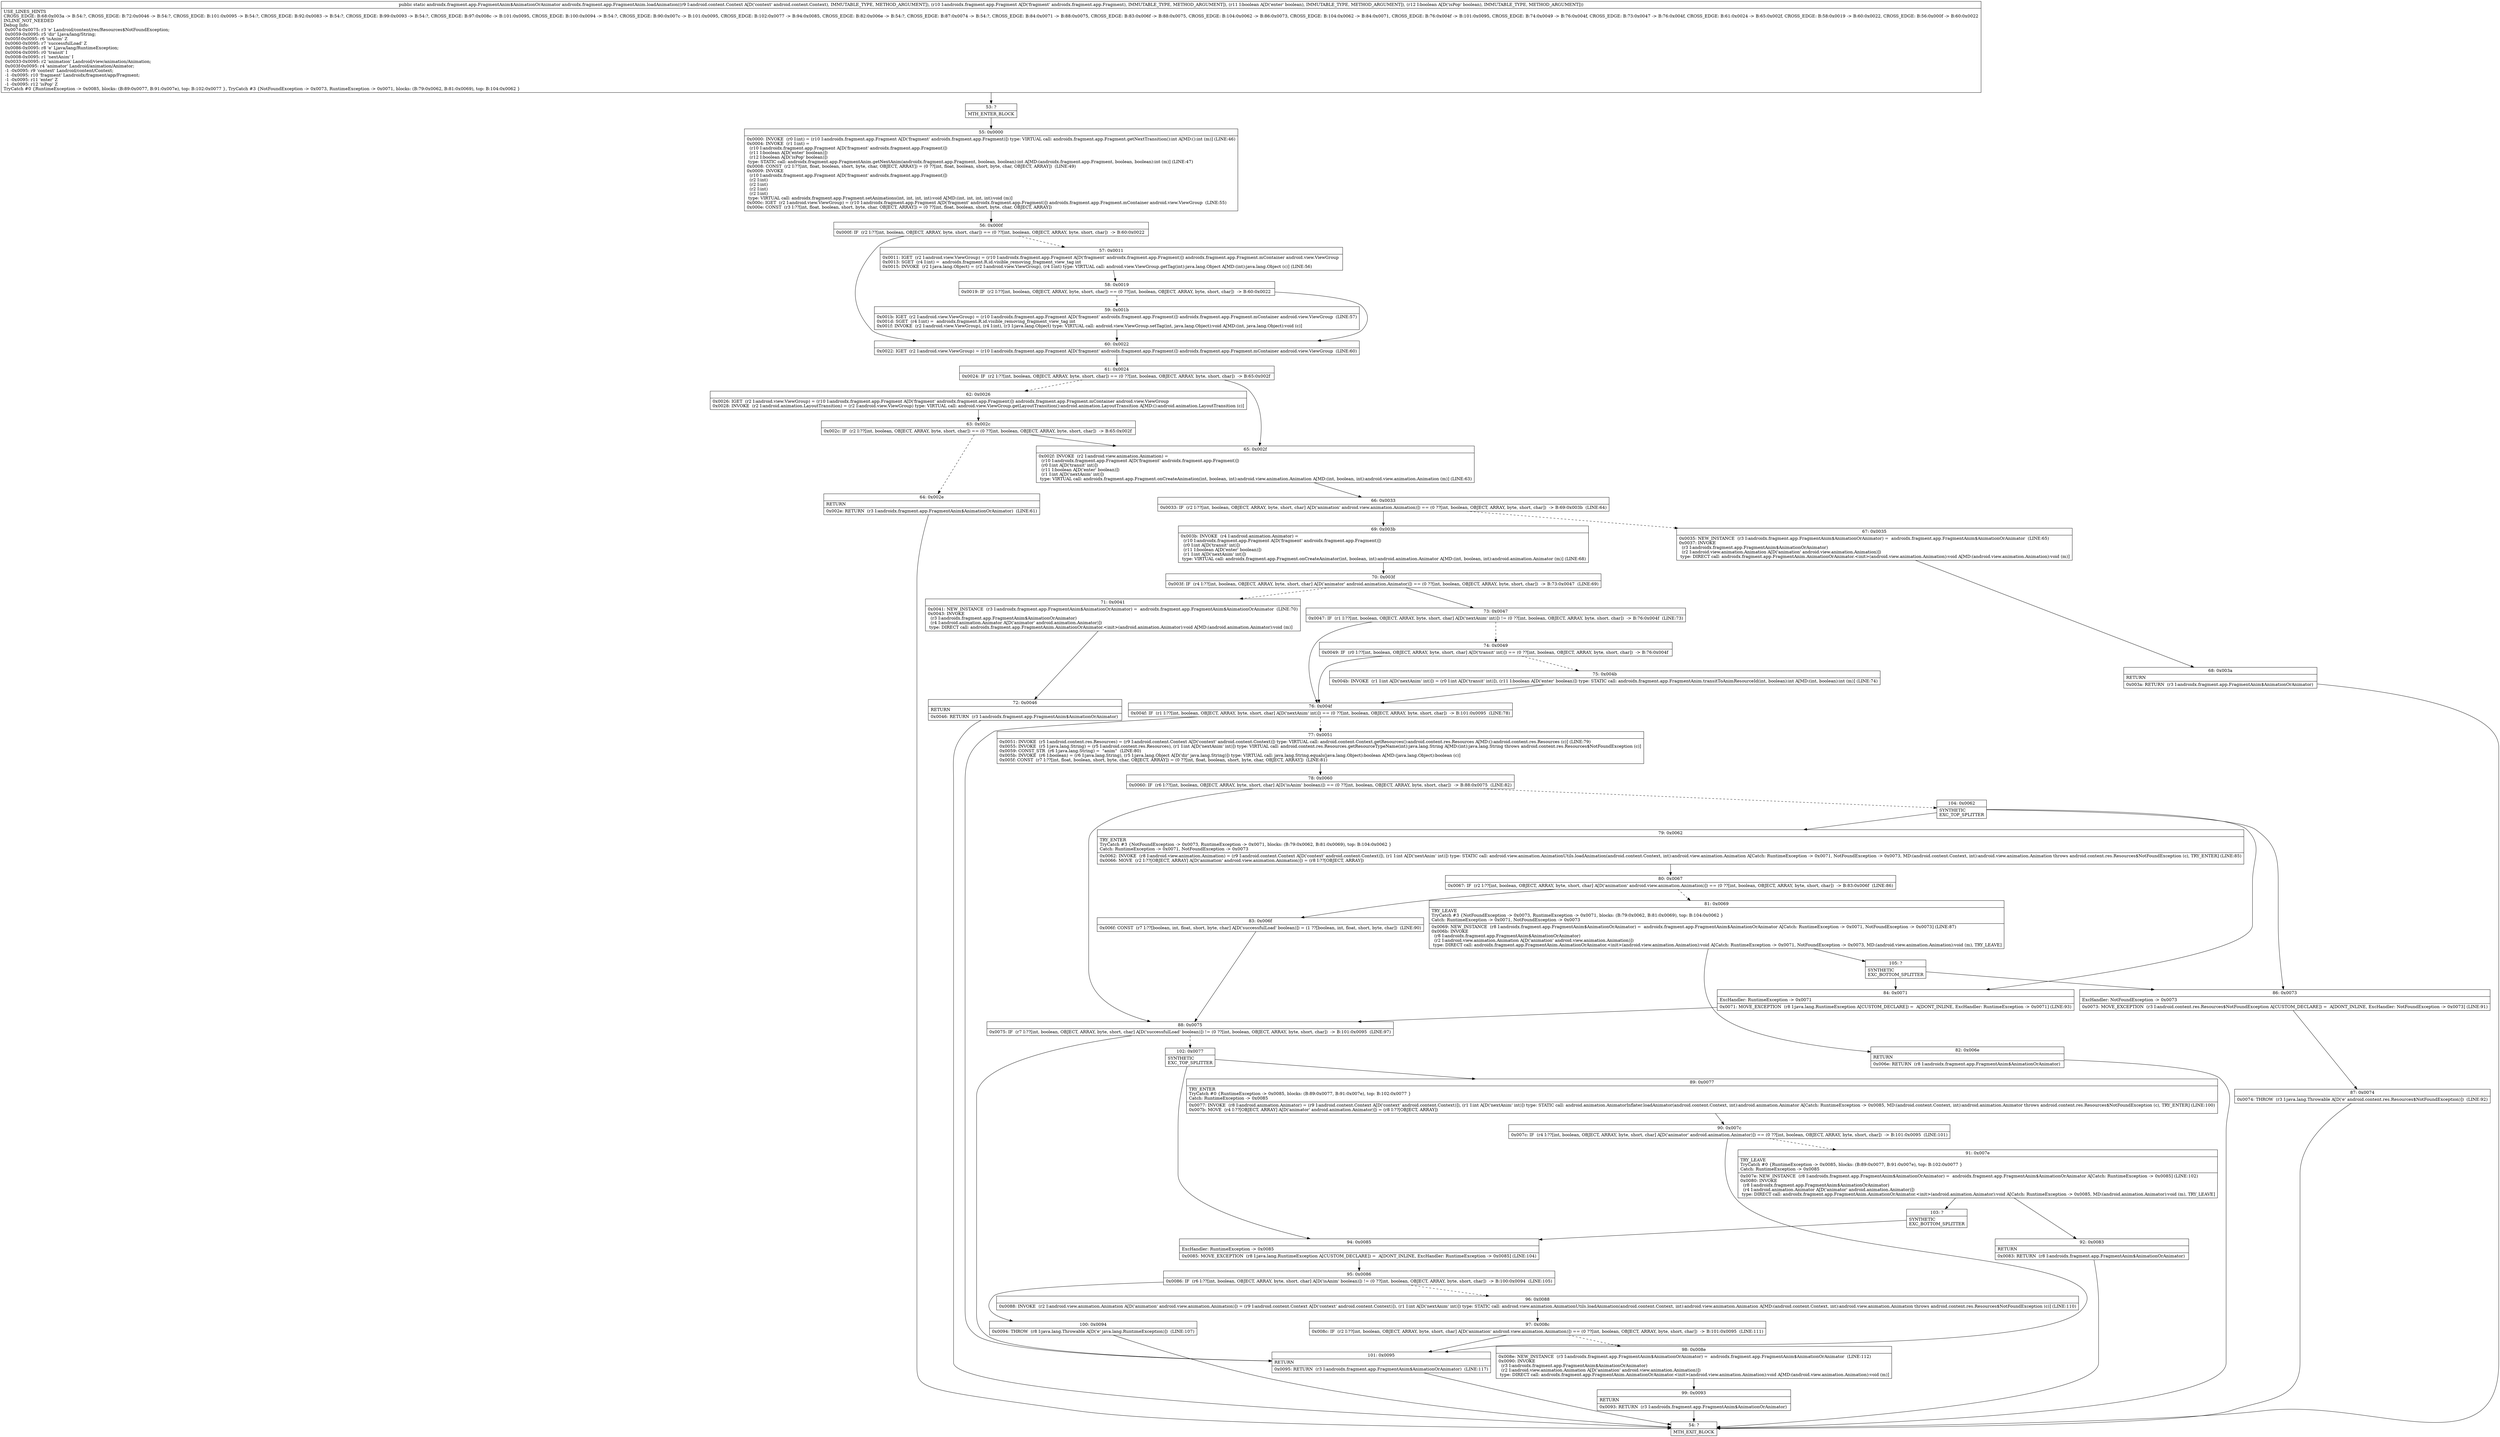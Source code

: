 digraph "CFG forandroidx.fragment.app.FragmentAnim.loadAnimation(Landroid\/content\/Context;Landroidx\/fragment\/app\/Fragment;ZZ)Landroidx\/fragment\/app\/FragmentAnim$AnimationOrAnimator;" {
Node_53 [shape=record,label="{53\:\ ?|MTH_ENTER_BLOCK\l}"];
Node_55 [shape=record,label="{55\:\ 0x0000|0x0000: INVOKE  (r0 I:int) = (r10 I:androidx.fragment.app.Fragment A[D('fragment' androidx.fragment.app.Fragment)]) type: VIRTUAL call: androidx.fragment.app.Fragment.getNextTransition():int A[MD:():int (m)] (LINE:46)\l0x0004: INVOKE  (r1 I:int) = \l  (r10 I:androidx.fragment.app.Fragment A[D('fragment' androidx.fragment.app.Fragment)])\l  (r11 I:boolean A[D('enter' boolean)])\l  (r12 I:boolean A[D('isPop' boolean)])\l type: STATIC call: androidx.fragment.app.FragmentAnim.getNextAnim(androidx.fragment.app.Fragment, boolean, boolean):int A[MD:(androidx.fragment.app.Fragment, boolean, boolean):int (m)] (LINE:47)\l0x0008: CONST  (r2 I:??[int, float, boolean, short, byte, char, OBJECT, ARRAY]) = (0 ??[int, float, boolean, short, byte, char, OBJECT, ARRAY])  (LINE:49)\l0x0009: INVOKE  \l  (r10 I:androidx.fragment.app.Fragment A[D('fragment' androidx.fragment.app.Fragment)])\l  (r2 I:int)\l  (r2 I:int)\l  (r2 I:int)\l  (r2 I:int)\l type: VIRTUAL call: androidx.fragment.app.Fragment.setAnimations(int, int, int, int):void A[MD:(int, int, int, int):void (m)]\l0x000c: IGET  (r2 I:android.view.ViewGroup) = (r10 I:androidx.fragment.app.Fragment A[D('fragment' androidx.fragment.app.Fragment)]) androidx.fragment.app.Fragment.mContainer android.view.ViewGroup  (LINE:55)\l0x000e: CONST  (r3 I:??[int, float, boolean, short, byte, char, OBJECT, ARRAY]) = (0 ??[int, float, boolean, short, byte, char, OBJECT, ARRAY]) \l}"];
Node_56 [shape=record,label="{56\:\ 0x000f|0x000f: IF  (r2 I:??[int, boolean, OBJECT, ARRAY, byte, short, char]) == (0 ??[int, boolean, OBJECT, ARRAY, byte, short, char])  \-\> B:60:0x0022 \l}"];
Node_57 [shape=record,label="{57\:\ 0x0011|0x0011: IGET  (r2 I:android.view.ViewGroup) = (r10 I:androidx.fragment.app.Fragment A[D('fragment' androidx.fragment.app.Fragment)]) androidx.fragment.app.Fragment.mContainer android.view.ViewGroup \l0x0013: SGET  (r4 I:int) =  androidx.fragment.R.id.visible_removing_fragment_view_tag int \l0x0015: INVOKE  (r2 I:java.lang.Object) = (r2 I:android.view.ViewGroup), (r4 I:int) type: VIRTUAL call: android.view.ViewGroup.getTag(int):java.lang.Object A[MD:(int):java.lang.Object (c)] (LINE:56)\l}"];
Node_58 [shape=record,label="{58\:\ 0x0019|0x0019: IF  (r2 I:??[int, boolean, OBJECT, ARRAY, byte, short, char]) == (0 ??[int, boolean, OBJECT, ARRAY, byte, short, char])  \-\> B:60:0x0022 \l}"];
Node_59 [shape=record,label="{59\:\ 0x001b|0x001b: IGET  (r2 I:android.view.ViewGroup) = (r10 I:androidx.fragment.app.Fragment A[D('fragment' androidx.fragment.app.Fragment)]) androidx.fragment.app.Fragment.mContainer android.view.ViewGroup  (LINE:57)\l0x001d: SGET  (r4 I:int) =  androidx.fragment.R.id.visible_removing_fragment_view_tag int \l0x001f: INVOKE  (r2 I:android.view.ViewGroup), (r4 I:int), (r3 I:java.lang.Object) type: VIRTUAL call: android.view.ViewGroup.setTag(int, java.lang.Object):void A[MD:(int, java.lang.Object):void (c)]\l}"];
Node_60 [shape=record,label="{60\:\ 0x0022|0x0022: IGET  (r2 I:android.view.ViewGroup) = (r10 I:androidx.fragment.app.Fragment A[D('fragment' androidx.fragment.app.Fragment)]) androidx.fragment.app.Fragment.mContainer android.view.ViewGroup  (LINE:60)\l}"];
Node_61 [shape=record,label="{61\:\ 0x0024|0x0024: IF  (r2 I:??[int, boolean, OBJECT, ARRAY, byte, short, char]) == (0 ??[int, boolean, OBJECT, ARRAY, byte, short, char])  \-\> B:65:0x002f \l}"];
Node_62 [shape=record,label="{62\:\ 0x0026|0x0026: IGET  (r2 I:android.view.ViewGroup) = (r10 I:androidx.fragment.app.Fragment A[D('fragment' androidx.fragment.app.Fragment)]) androidx.fragment.app.Fragment.mContainer android.view.ViewGroup \l0x0028: INVOKE  (r2 I:android.animation.LayoutTransition) = (r2 I:android.view.ViewGroup) type: VIRTUAL call: android.view.ViewGroup.getLayoutTransition():android.animation.LayoutTransition A[MD:():android.animation.LayoutTransition (c)]\l}"];
Node_63 [shape=record,label="{63\:\ 0x002c|0x002c: IF  (r2 I:??[int, boolean, OBJECT, ARRAY, byte, short, char]) == (0 ??[int, boolean, OBJECT, ARRAY, byte, short, char])  \-\> B:65:0x002f \l}"];
Node_64 [shape=record,label="{64\:\ 0x002e|RETURN\l|0x002e: RETURN  (r3 I:androidx.fragment.app.FragmentAnim$AnimationOrAnimator)  (LINE:61)\l}"];
Node_54 [shape=record,label="{54\:\ ?|MTH_EXIT_BLOCK\l}"];
Node_65 [shape=record,label="{65\:\ 0x002f|0x002f: INVOKE  (r2 I:android.view.animation.Animation) = \l  (r10 I:androidx.fragment.app.Fragment A[D('fragment' androidx.fragment.app.Fragment)])\l  (r0 I:int A[D('transit' int)])\l  (r11 I:boolean A[D('enter' boolean)])\l  (r1 I:int A[D('nextAnim' int)])\l type: VIRTUAL call: androidx.fragment.app.Fragment.onCreateAnimation(int, boolean, int):android.view.animation.Animation A[MD:(int, boolean, int):android.view.animation.Animation (m)] (LINE:63)\l}"];
Node_66 [shape=record,label="{66\:\ 0x0033|0x0033: IF  (r2 I:??[int, boolean, OBJECT, ARRAY, byte, short, char] A[D('animation' android.view.animation.Animation)]) == (0 ??[int, boolean, OBJECT, ARRAY, byte, short, char])  \-\> B:69:0x003b  (LINE:64)\l}"];
Node_67 [shape=record,label="{67\:\ 0x0035|0x0035: NEW_INSTANCE  (r3 I:androidx.fragment.app.FragmentAnim$AnimationOrAnimator) =  androidx.fragment.app.FragmentAnim$AnimationOrAnimator  (LINE:65)\l0x0037: INVOKE  \l  (r3 I:androidx.fragment.app.FragmentAnim$AnimationOrAnimator)\l  (r2 I:android.view.animation.Animation A[D('animation' android.view.animation.Animation)])\l type: DIRECT call: androidx.fragment.app.FragmentAnim.AnimationOrAnimator.\<init\>(android.view.animation.Animation):void A[MD:(android.view.animation.Animation):void (m)]\l}"];
Node_68 [shape=record,label="{68\:\ 0x003a|RETURN\l|0x003a: RETURN  (r3 I:androidx.fragment.app.FragmentAnim$AnimationOrAnimator) \l}"];
Node_69 [shape=record,label="{69\:\ 0x003b|0x003b: INVOKE  (r4 I:android.animation.Animator) = \l  (r10 I:androidx.fragment.app.Fragment A[D('fragment' androidx.fragment.app.Fragment)])\l  (r0 I:int A[D('transit' int)])\l  (r11 I:boolean A[D('enter' boolean)])\l  (r1 I:int A[D('nextAnim' int)])\l type: VIRTUAL call: androidx.fragment.app.Fragment.onCreateAnimator(int, boolean, int):android.animation.Animator A[MD:(int, boolean, int):android.animation.Animator (m)] (LINE:68)\l}"];
Node_70 [shape=record,label="{70\:\ 0x003f|0x003f: IF  (r4 I:??[int, boolean, OBJECT, ARRAY, byte, short, char] A[D('animator' android.animation.Animator)]) == (0 ??[int, boolean, OBJECT, ARRAY, byte, short, char])  \-\> B:73:0x0047  (LINE:69)\l}"];
Node_71 [shape=record,label="{71\:\ 0x0041|0x0041: NEW_INSTANCE  (r3 I:androidx.fragment.app.FragmentAnim$AnimationOrAnimator) =  androidx.fragment.app.FragmentAnim$AnimationOrAnimator  (LINE:70)\l0x0043: INVOKE  \l  (r3 I:androidx.fragment.app.FragmentAnim$AnimationOrAnimator)\l  (r4 I:android.animation.Animator A[D('animator' android.animation.Animator)])\l type: DIRECT call: androidx.fragment.app.FragmentAnim.AnimationOrAnimator.\<init\>(android.animation.Animator):void A[MD:(android.animation.Animator):void (m)]\l}"];
Node_72 [shape=record,label="{72\:\ 0x0046|RETURN\l|0x0046: RETURN  (r3 I:androidx.fragment.app.FragmentAnim$AnimationOrAnimator) \l}"];
Node_73 [shape=record,label="{73\:\ 0x0047|0x0047: IF  (r1 I:??[int, boolean, OBJECT, ARRAY, byte, short, char] A[D('nextAnim' int)]) != (0 ??[int, boolean, OBJECT, ARRAY, byte, short, char])  \-\> B:76:0x004f  (LINE:73)\l}"];
Node_74 [shape=record,label="{74\:\ 0x0049|0x0049: IF  (r0 I:??[int, boolean, OBJECT, ARRAY, byte, short, char] A[D('transit' int)]) == (0 ??[int, boolean, OBJECT, ARRAY, byte, short, char])  \-\> B:76:0x004f \l}"];
Node_75 [shape=record,label="{75\:\ 0x004b|0x004b: INVOKE  (r1 I:int A[D('nextAnim' int)]) = (r0 I:int A[D('transit' int)]), (r11 I:boolean A[D('enter' boolean)]) type: STATIC call: androidx.fragment.app.FragmentAnim.transitToAnimResourceId(int, boolean):int A[MD:(int, boolean):int (m)] (LINE:74)\l}"];
Node_76 [shape=record,label="{76\:\ 0x004f|0x004f: IF  (r1 I:??[int, boolean, OBJECT, ARRAY, byte, short, char] A[D('nextAnim' int)]) == (0 ??[int, boolean, OBJECT, ARRAY, byte, short, char])  \-\> B:101:0x0095  (LINE:78)\l}"];
Node_77 [shape=record,label="{77\:\ 0x0051|0x0051: INVOKE  (r5 I:android.content.res.Resources) = (r9 I:android.content.Context A[D('context' android.content.Context)]) type: VIRTUAL call: android.content.Context.getResources():android.content.res.Resources A[MD:():android.content.res.Resources (c)] (LINE:79)\l0x0055: INVOKE  (r5 I:java.lang.String) = (r5 I:android.content.res.Resources), (r1 I:int A[D('nextAnim' int)]) type: VIRTUAL call: android.content.res.Resources.getResourceTypeName(int):java.lang.String A[MD:(int):java.lang.String throws android.content.res.Resources$NotFoundException (c)]\l0x0059: CONST_STR  (r6 I:java.lang.String) =  \"anim\"  (LINE:80)\l0x005b: INVOKE  (r6 I:boolean) = (r6 I:java.lang.String), (r5 I:java.lang.Object A[D('dir' java.lang.String)]) type: VIRTUAL call: java.lang.String.equals(java.lang.Object):boolean A[MD:(java.lang.Object):boolean (c)]\l0x005f: CONST  (r7 I:??[int, float, boolean, short, byte, char, OBJECT, ARRAY]) = (0 ??[int, float, boolean, short, byte, char, OBJECT, ARRAY])  (LINE:81)\l}"];
Node_78 [shape=record,label="{78\:\ 0x0060|0x0060: IF  (r6 I:??[int, boolean, OBJECT, ARRAY, byte, short, char] A[D('isAnim' boolean)]) == (0 ??[int, boolean, OBJECT, ARRAY, byte, short, char])  \-\> B:88:0x0075  (LINE:82)\l}"];
Node_88 [shape=record,label="{88\:\ 0x0075|0x0075: IF  (r7 I:??[int, boolean, OBJECT, ARRAY, byte, short, char] A[D('successfulLoad' boolean)]) != (0 ??[int, boolean, OBJECT, ARRAY, byte, short, char])  \-\> B:101:0x0095  (LINE:97)\l}"];
Node_102 [shape=record,label="{102\:\ 0x0077|SYNTHETIC\lEXC_TOP_SPLITTER\l}"];
Node_89 [shape=record,label="{89\:\ 0x0077|TRY_ENTER\lTryCatch #0 \{RuntimeException \-\> 0x0085, blocks: (B:89:0x0077, B:91:0x007e), top: B:102:0x0077 \}\lCatch: RuntimeException \-\> 0x0085\l|0x0077: INVOKE  (r8 I:android.animation.Animator) = (r9 I:android.content.Context A[D('context' android.content.Context)]), (r1 I:int A[D('nextAnim' int)]) type: STATIC call: android.animation.AnimatorInflater.loadAnimator(android.content.Context, int):android.animation.Animator A[Catch: RuntimeException \-\> 0x0085, MD:(android.content.Context, int):android.animation.Animator throws android.content.res.Resources$NotFoundException (c), TRY_ENTER] (LINE:100)\l0x007b: MOVE  (r4 I:??[OBJECT, ARRAY] A[D('animator' android.animation.Animator)]) = (r8 I:??[OBJECT, ARRAY]) \l}"];
Node_90 [shape=record,label="{90\:\ 0x007c|0x007c: IF  (r4 I:??[int, boolean, OBJECT, ARRAY, byte, short, char] A[D('animator' android.animation.Animator)]) == (0 ??[int, boolean, OBJECT, ARRAY, byte, short, char])  \-\> B:101:0x0095  (LINE:101)\l}"];
Node_91 [shape=record,label="{91\:\ 0x007e|TRY_LEAVE\lTryCatch #0 \{RuntimeException \-\> 0x0085, blocks: (B:89:0x0077, B:91:0x007e), top: B:102:0x0077 \}\lCatch: RuntimeException \-\> 0x0085\l|0x007e: NEW_INSTANCE  (r8 I:androidx.fragment.app.FragmentAnim$AnimationOrAnimator) =  androidx.fragment.app.FragmentAnim$AnimationOrAnimator A[Catch: RuntimeException \-\> 0x0085] (LINE:102)\l0x0080: INVOKE  \l  (r8 I:androidx.fragment.app.FragmentAnim$AnimationOrAnimator)\l  (r4 I:android.animation.Animator A[D('animator' android.animation.Animator)])\l type: DIRECT call: androidx.fragment.app.FragmentAnim.AnimationOrAnimator.\<init\>(android.animation.Animator):void A[Catch: RuntimeException \-\> 0x0085, MD:(android.animation.Animator):void (m), TRY_LEAVE]\l}"];
Node_92 [shape=record,label="{92\:\ 0x0083|RETURN\l|0x0083: RETURN  (r8 I:androidx.fragment.app.FragmentAnim$AnimationOrAnimator) \l}"];
Node_103 [shape=record,label="{103\:\ ?|SYNTHETIC\lEXC_BOTTOM_SPLITTER\l}"];
Node_94 [shape=record,label="{94\:\ 0x0085|ExcHandler: RuntimeException \-\> 0x0085\l|0x0085: MOVE_EXCEPTION  (r8 I:java.lang.RuntimeException A[CUSTOM_DECLARE]) =  A[DONT_INLINE, ExcHandler: RuntimeException \-\> 0x0085] (LINE:104)\l}"];
Node_95 [shape=record,label="{95\:\ 0x0086|0x0086: IF  (r6 I:??[int, boolean, OBJECT, ARRAY, byte, short, char] A[D('isAnim' boolean)]) != (0 ??[int, boolean, OBJECT, ARRAY, byte, short, char])  \-\> B:100:0x0094  (LINE:105)\l}"];
Node_96 [shape=record,label="{96\:\ 0x0088|0x0088: INVOKE  (r2 I:android.view.animation.Animation A[D('animation' android.view.animation.Animation)]) = (r9 I:android.content.Context A[D('context' android.content.Context)]), (r1 I:int A[D('nextAnim' int)]) type: STATIC call: android.view.animation.AnimationUtils.loadAnimation(android.content.Context, int):android.view.animation.Animation A[MD:(android.content.Context, int):android.view.animation.Animation throws android.content.res.Resources$NotFoundException (c)] (LINE:110)\l}"];
Node_97 [shape=record,label="{97\:\ 0x008c|0x008c: IF  (r2 I:??[int, boolean, OBJECT, ARRAY, byte, short, char] A[D('animation' android.view.animation.Animation)]) == (0 ??[int, boolean, OBJECT, ARRAY, byte, short, char])  \-\> B:101:0x0095  (LINE:111)\l}"];
Node_98 [shape=record,label="{98\:\ 0x008e|0x008e: NEW_INSTANCE  (r3 I:androidx.fragment.app.FragmentAnim$AnimationOrAnimator) =  androidx.fragment.app.FragmentAnim$AnimationOrAnimator  (LINE:112)\l0x0090: INVOKE  \l  (r3 I:androidx.fragment.app.FragmentAnim$AnimationOrAnimator)\l  (r2 I:android.view.animation.Animation A[D('animation' android.view.animation.Animation)])\l type: DIRECT call: androidx.fragment.app.FragmentAnim.AnimationOrAnimator.\<init\>(android.view.animation.Animation):void A[MD:(android.view.animation.Animation):void (m)]\l}"];
Node_99 [shape=record,label="{99\:\ 0x0093|RETURN\l|0x0093: RETURN  (r3 I:androidx.fragment.app.FragmentAnim$AnimationOrAnimator) \l}"];
Node_100 [shape=record,label="{100\:\ 0x0094|0x0094: THROW  (r8 I:java.lang.Throwable A[D('e' java.lang.RuntimeException)])  (LINE:107)\l}"];
Node_104 [shape=record,label="{104\:\ 0x0062|SYNTHETIC\lEXC_TOP_SPLITTER\l}"];
Node_79 [shape=record,label="{79\:\ 0x0062|TRY_ENTER\lTryCatch #3 \{NotFoundException \-\> 0x0073, RuntimeException \-\> 0x0071, blocks: (B:79:0x0062, B:81:0x0069), top: B:104:0x0062 \}\lCatch: RuntimeException \-\> 0x0071, NotFoundException \-\> 0x0073\l|0x0062: INVOKE  (r8 I:android.view.animation.Animation) = (r9 I:android.content.Context A[D('context' android.content.Context)]), (r1 I:int A[D('nextAnim' int)]) type: STATIC call: android.view.animation.AnimationUtils.loadAnimation(android.content.Context, int):android.view.animation.Animation A[Catch: RuntimeException \-\> 0x0071, NotFoundException \-\> 0x0073, MD:(android.content.Context, int):android.view.animation.Animation throws android.content.res.Resources$NotFoundException (c), TRY_ENTER] (LINE:85)\l0x0066: MOVE  (r2 I:??[OBJECT, ARRAY] A[D('animation' android.view.animation.Animation)]) = (r8 I:??[OBJECT, ARRAY]) \l}"];
Node_80 [shape=record,label="{80\:\ 0x0067|0x0067: IF  (r2 I:??[int, boolean, OBJECT, ARRAY, byte, short, char] A[D('animation' android.view.animation.Animation)]) == (0 ??[int, boolean, OBJECT, ARRAY, byte, short, char])  \-\> B:83:0x006f  (LINE:86)\l}"];
Node_81 [shape=record,label="{81\:\ 0x0069|TRY_LEAVE\lTryCatch #3 \{NotFoundException \-\> 0x0073, RuntimeException \-\> 0x0071, blocks: (B:79:0x0062, B:81:0x0069), top: B:104:0x0062 \}\lCatch: RuntimeException \-\> 0x0071, NotFoundException \-\> 0x0073\l|0x0069: NEW_INSTANCE  (r8 I:androidx.fragment.app.FragmentAnim$AnimationOrAnimator) =  androidx.fragment.app.FragmentAnim$AnimationOrAnimator A[Catch: RuntimeException \-\> 0x0071, NotFoundException \-\> 0x0073] (LINE:87)\l0x006b: INVOKE  \l  (r8 I:androidx.fragment.app.FragmentAnim$AnimationOrAnimator)\l  (r2 I:android.view.animation.Animation A[D('animation' android.view.animation.Animation)])\l type: DIRECT call: androidx.fragment.app.FragmentAnim.AnimationOrAnimator.\<init\>(android.view.animation.Animation):void A[Catch: RuntimeException \-\> 0x0071, NotFoundException \-\> 0x0073, MD:(android.view.animation.Animation):void (m), TRY_LEAVE]\l}"];
Node_82 [shape=record,label="{82\:\ 0x006e|RETURN\l|0x006e: RETURN  (r8 I:androidx.fragment.app.FragmentAnim$AnimationOrAnimator) \l}"];
Node_105 [shape=record,label="{105\:\ ?|SYNTHETIC\lEXC_BOTTOM_SPLITTER\l}"];
Node_83 [shape=record,label="{83\:\ 0x006f|0x006f: CONST  (r7 I:??[boolean, int, float, short, byte, char] A[D('successfulLoad' boolean)]) = (1 ??[boolean, int, float, short, byte, char])  (LINE:90)\l}"];
Node_86 [shape=record,label="{86\:\ 0x0073|ExcHandler: NotFoundException \-\> 0x0073\l|0x0073: MOVE_EXCEPTION  (r3 I:android.content.res.Resources$NotFoundException A[CUSTOM_DECLARE]) =  A[DONT_INLINE, ExcHandler: NotFoundException \-\> 0x0073] (LINE:91)\l}"];
Node_87 [shape=record,label="{87\:\ 0x0074|0x0074: THROW  (r3 I:java.lang.Throwable A[D('e' android.content.res.Resources$NotFoundException)])  (LINE:92)\l}"];
Node_84 [shape=record,label="{84\:\ 0x0071|ExcHandler: RuntimeException \-\> 0x0071\l|0x0071: MOVE_EXCEPTION  (r8 I:java.lang.RuntimeException A[CUSTOM_DECLARE]) =  A[DONT_INLINE, ExcHandler: RuntimeException \-\> 0x0071] (LINE:93)\l}"];
Node_101 [shape=record,label="{101\:\ 0x0095|RETURN\l|0x0095: RETURN  (r3 I:androidx.fragment.app.FragmentAnim$AnimationOrAnimator)  (LINE:117)\l}"];
MethodNode[shape=record,label="{public static androidx.fragment.app.FragmentAnim$AnimationOrAnimator androidx.fragment.app.FragmentAnim.loadAnimation((r9 I:android.content.Context A[D('context' android.content.Context), IMMUTABLE_TYPE, METHOD_ARGUMENT]), (r10 I:androidx.fragment.app.Fragment A[D('fragment' androidx.fragment.app.Fragment), IMMUTABLE_TYPE, METHOD_ARGUMENT]), (r11 I:boolean A[D('enter' boolean), IMMUTABLE_TYPE, METHOD_ARGUMENT]), (r12 I:boolean A[D('isPop' boolean), IMMUTABLE_TYPE, METHOD_ARGUMENT]))  | USE_LINES_HINTS\lCROSS_EDGE: B:68:0x003a \-\> B:54:?, CROSS_EDGE: B:72:0x0046 \-\> B:54:?, CROSS_EDGE: B:101:0x0095 \-\> B:54:?, CROSS_EDGE: B:92:0x0083 \-\> B:54:?, CROSS_EDGE: B:99:0x0093 \-\> B:54:?, CROSS_EDGE: B:97:0x008c \-\> B:101:0x0095, CROSS_EDGE: B:100:0x0094 \-\> B:54:?, CROSS_EDGE: B:90:0x007c \-\> B:101:0x0095, CROSS_EDGE: B:102:0x0077 \-\> B:94:0x0085, CROSS_EDGE: B:82:0x006e \-\> B:54:?, CROSS_EDGE: B:87:0x0074 \-\> B:54:?, CROSS_EDGE: B:84:0x0071 \-\> B:88:0x0075, CROSS_EDGE: B:83:0x006f \-\> B:88:0x0075, CROSS_EDGE: B:104:0x0062 \-\> B:86:0x0073, CROSS_EDGE: B:104:0x0062 \-\> B:84:0x0071, CROSS_EDGE: B:76:0x004f \-\> B:101:0x0095, CROSS_EDGE: B:74:0x0049 \-\> B:76:0x004f, CROSS_EDGE: B:73:0x0047 \-\> B:76:0x004f, CROSS_EDGE: B:61:0x0024 \-\> B:65:0x002f, CROSS_EDGE: B:58:0x0019 \-\> B:60:0x0022, CROSS_EDGE: B:56:0x000f \-\> B:60:0x0022\lINLINE_NOT_NEEDED\lDebug Info:\l  0x0074\-0x0075: r3 'e' Landroid\/content\/res\/Resources$NotFoundException;\l  0x0059\-0x0095: r5 'dir' Ljava\/lang\/String;\l  0x005f\-0x0095: r6 'isAnim' Z\l  0x0060\-0x0095: r7 'successfulLoad' Z\l  0x0086\-0x0095: r8 'e' Ljava\/lang\/RuntimeException;\l  0x0004\-0x0095: r0 'transit' I\l  0x0008\-0x0095: r1 'nextAnim' I\l  0x0033\-0x0095: r2 'animation' Landroid\/view\/animation\/Animation;\l  0x003f\-0x0095: r4 'animator' Landroid\/animation\/Animator;\l  \-1 \-0x0095: r9 'context' Landroid\/content\/Context;\l  \-1 \-0x0095: r10 'fragment' Landroidx\/fragment\/app\/Fragment;\l  \-1 \-0x0095: r11 'enter' Z\l  \-1 \-0x0095: r12 'isPop' Z\lTryCatch #0 \{RuntimeException \-\> 0x0085, blocks: (B:89:0x0077, B:91:0x007e), top: B:102:0x0077 \}, TryCatch #3 \{NotFoundException \-\> 0x0073, RuntimeException \-\> 0x0071, blocks: (B:79:0x0062, B:81:0x0069), top: B:104:0x0062 \}\l}"];
MethodNode -> Node_53;Node_53 -> Node_55;
Node_55 -> Node_56;
Node_56 -> Node_57[style=dashed];
Node_56 -> Node_60;
Node_57 -> Node_58;
Node_58 -> Node_59[style=dashed];
Node_58 -> Node_60;
Node_59 -> Node_60;
Node_60 -> Node_61;
Node_61 -> Node_62[style=dashed];
Node_61 -> Node_65;
Node_62 -> Node_63;
Node_63 -> Node_64[style=dashed];
Node_63 -> Node_65;
Node_64 -> Node_54;
Node_65 -> Node_66;
Node_66 -> Node_67[style=dashed];
Node_66 -> Node_69;
Node_67 -> Node_68;
Node_68 -> Node_54;
Node_69 -> Node_70;
Node_70 -> Node_71[style=dashed];
Node_70 -> Node_73;
Node_71 -> Node_72;
Node_72 -> Node_54;
Node_73 -> Node_74[style=dashed];
Node_73 -> Node_76;
Node_74 -> Node_75[style=dashed];
Node_74 -> Node_76;
Node_75 -> Node_76;
Node_76 -> Node_77[style=dashed];
Node_76 -> Node_101;
Node_77 -> Node_78;
Node_78 -> Node_88;
Node_78 -> Node_104[style=dashed];
Node_88 -> Node_101;
Node_88 -> Node_102[style=dashed];
Node_102 -> Node_89;
Node_102 -> Node_94;
Node_89 -> Node_90;
Node_90 -> Node_91[style=dashed];
Node_90 -> Node_101;
Node_91 -> Node_92;
Node_91 -> Node_103;
Node_92 -> Node_54;
Node_103 -> Node_94;
Node_94 -> Node_95;
Node_95 -> Node_96[style=dashed];
Node_95 -> Node_100;
Node_96 -> Node_97;
Node_97 -> Node_98[style=dashed];
Node_97 -> Node_101;
Node_98 -> Node_99;
Node_99 -> Node_54;
Node_100 -> Node_54;
Node_104 -> Node_79;
Node_104 -> Node_86;
Node_104 -> Node_84;
Node_79 -> Node_80;
Node_80 -> Node_81[style=dashed];
Node_80 -> Node_83;
Node_81 -> Node_82;
Node_81 -> Node_105;
Node_82 -> Node_54;
Node_105 -> Node_86;
Node_105 -> Node_84;
Node_83 -> Node_88;
Node_86 -> Node_87;
Node_87 -> Node_54;
Node_84 -> Node_88;
Node_101 -> Node_54;
}

